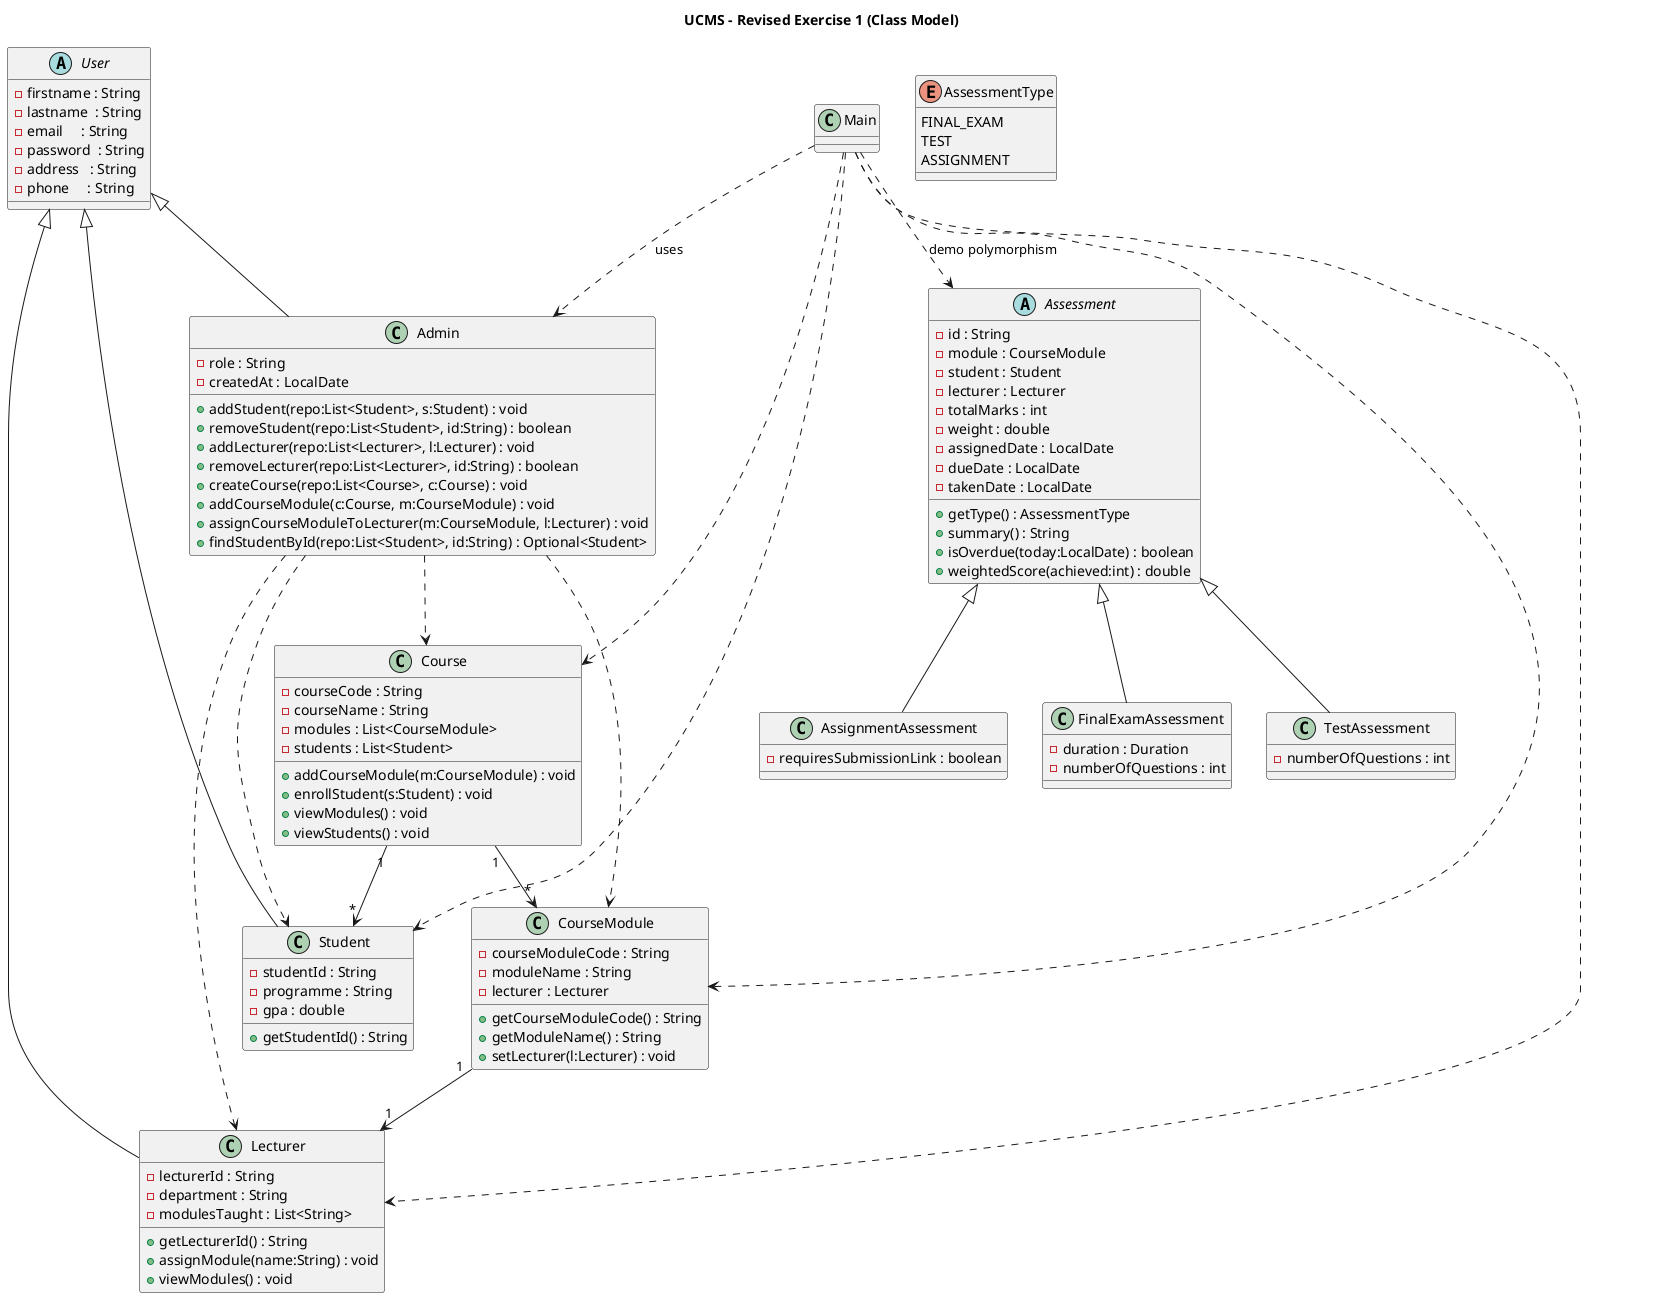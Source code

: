 @startuml
title UCMS – Revised Exercise 1 (Class Model)

abstract class User {
  - firstname : String
  - lastname  : String
  - email     : String
  - password  : String
  - address   : String
  - phone     : String
}

class Student {
  - studentId : String
  - programme : String
  - gpa : double
  + getStudentId() : String
}

class Lecturer {
  - lecturerId : String
  - department : String
  - modulesTaught : List<String>
  + getLecturerId() : String
  + assignModule(name:String) : void
  + viewModules() : void
}

class Course {
  - courseCode : String
  - courseName : String
  - modules : List<CourseModule>
  - students : List<Student>
  + addCourseModule(m:CourseModule) : void
  + enrollStudent(s:Student) : void
  + viewModules() : void
  + viewStudents() : void
}

class CourseModule {
  - courseModuleCode : String
  - moduleName : String
  - lecturer : Lecturer
  + getCourseModuleCode() : String
  + getModuleName() : String
  + setLecturer(l:Lecturer) : void
}

enum AssessmentType {
  FINAL_EXAM
  TEST
  ASSIGNMENT
}

abstract class Assessment {
  - id : String
  - module : CourseModule
  - student : Student
  - lecturer : Lecturer
  - totalMarks : int
  - weight : double
  - assignedDate : LocalDate
  - dueDate : LocalDate
  - takenDate : LocalDate
  + getType() : AssessmentType
  + summary() : String
  + isOverdue(today:LocalDate) : boolean
  + weightedScore(achieved:int) : double
}

class FinalExamAssessment {
  - duration : Duration
  - numberOfQuestions : int
}

class TestAssessment {
  - numberOfQuestions : int
}

class AssignmentAssessment {
  - requiresSubmissionLink : boolean
}

class Admin {
  - role : String
  - createdAt : LocalDate
  + addStudent(repo:List<Student>, s:Student) : void
  + removeStudent(repo:List<Student>, id:String) : boolean
  + addLecturer(repo:List<Lecturer>, l:Lecturer) : void
  + removeLecturer(repo:List<Lecturer>, id:String) : boolean
  + createCourse(repo:List<Course>, c:Course) : void
  + addCourseModule(c:Course, m:CourseModule) : void
  + assignCourseModuleToLecturer(m:CourseModule, l:Lecturer) : void
  + findStudentById(repo:List<Student>, id:String) : Optional<Student>
}

class Main

' ------------------ Inheritance ------------------
User <|-- Student
User <|-- Lecturer
User <|-- Admin
Assessment <|-- FinalExamAssessment
Assessment <|-- TestAssessment
Assessment <|-- AssignmentAssessment

' ------------------ Associations ------------------
Course "1" --> "*" CourseModule
Course "1" --> "*" Student
CourseModule "1" --> "1" Lecturer

Admin ..> Student
Admin ..> Lecturer
Admin ..> Course
Admin ..> CourseModule

Main ..> Admin : uses
Main ..> Assessment : demo polymorphism
Main ..> Course
Main ..> CourseModule
Main ..> Student
Main ..> Lecturer

@enduml
